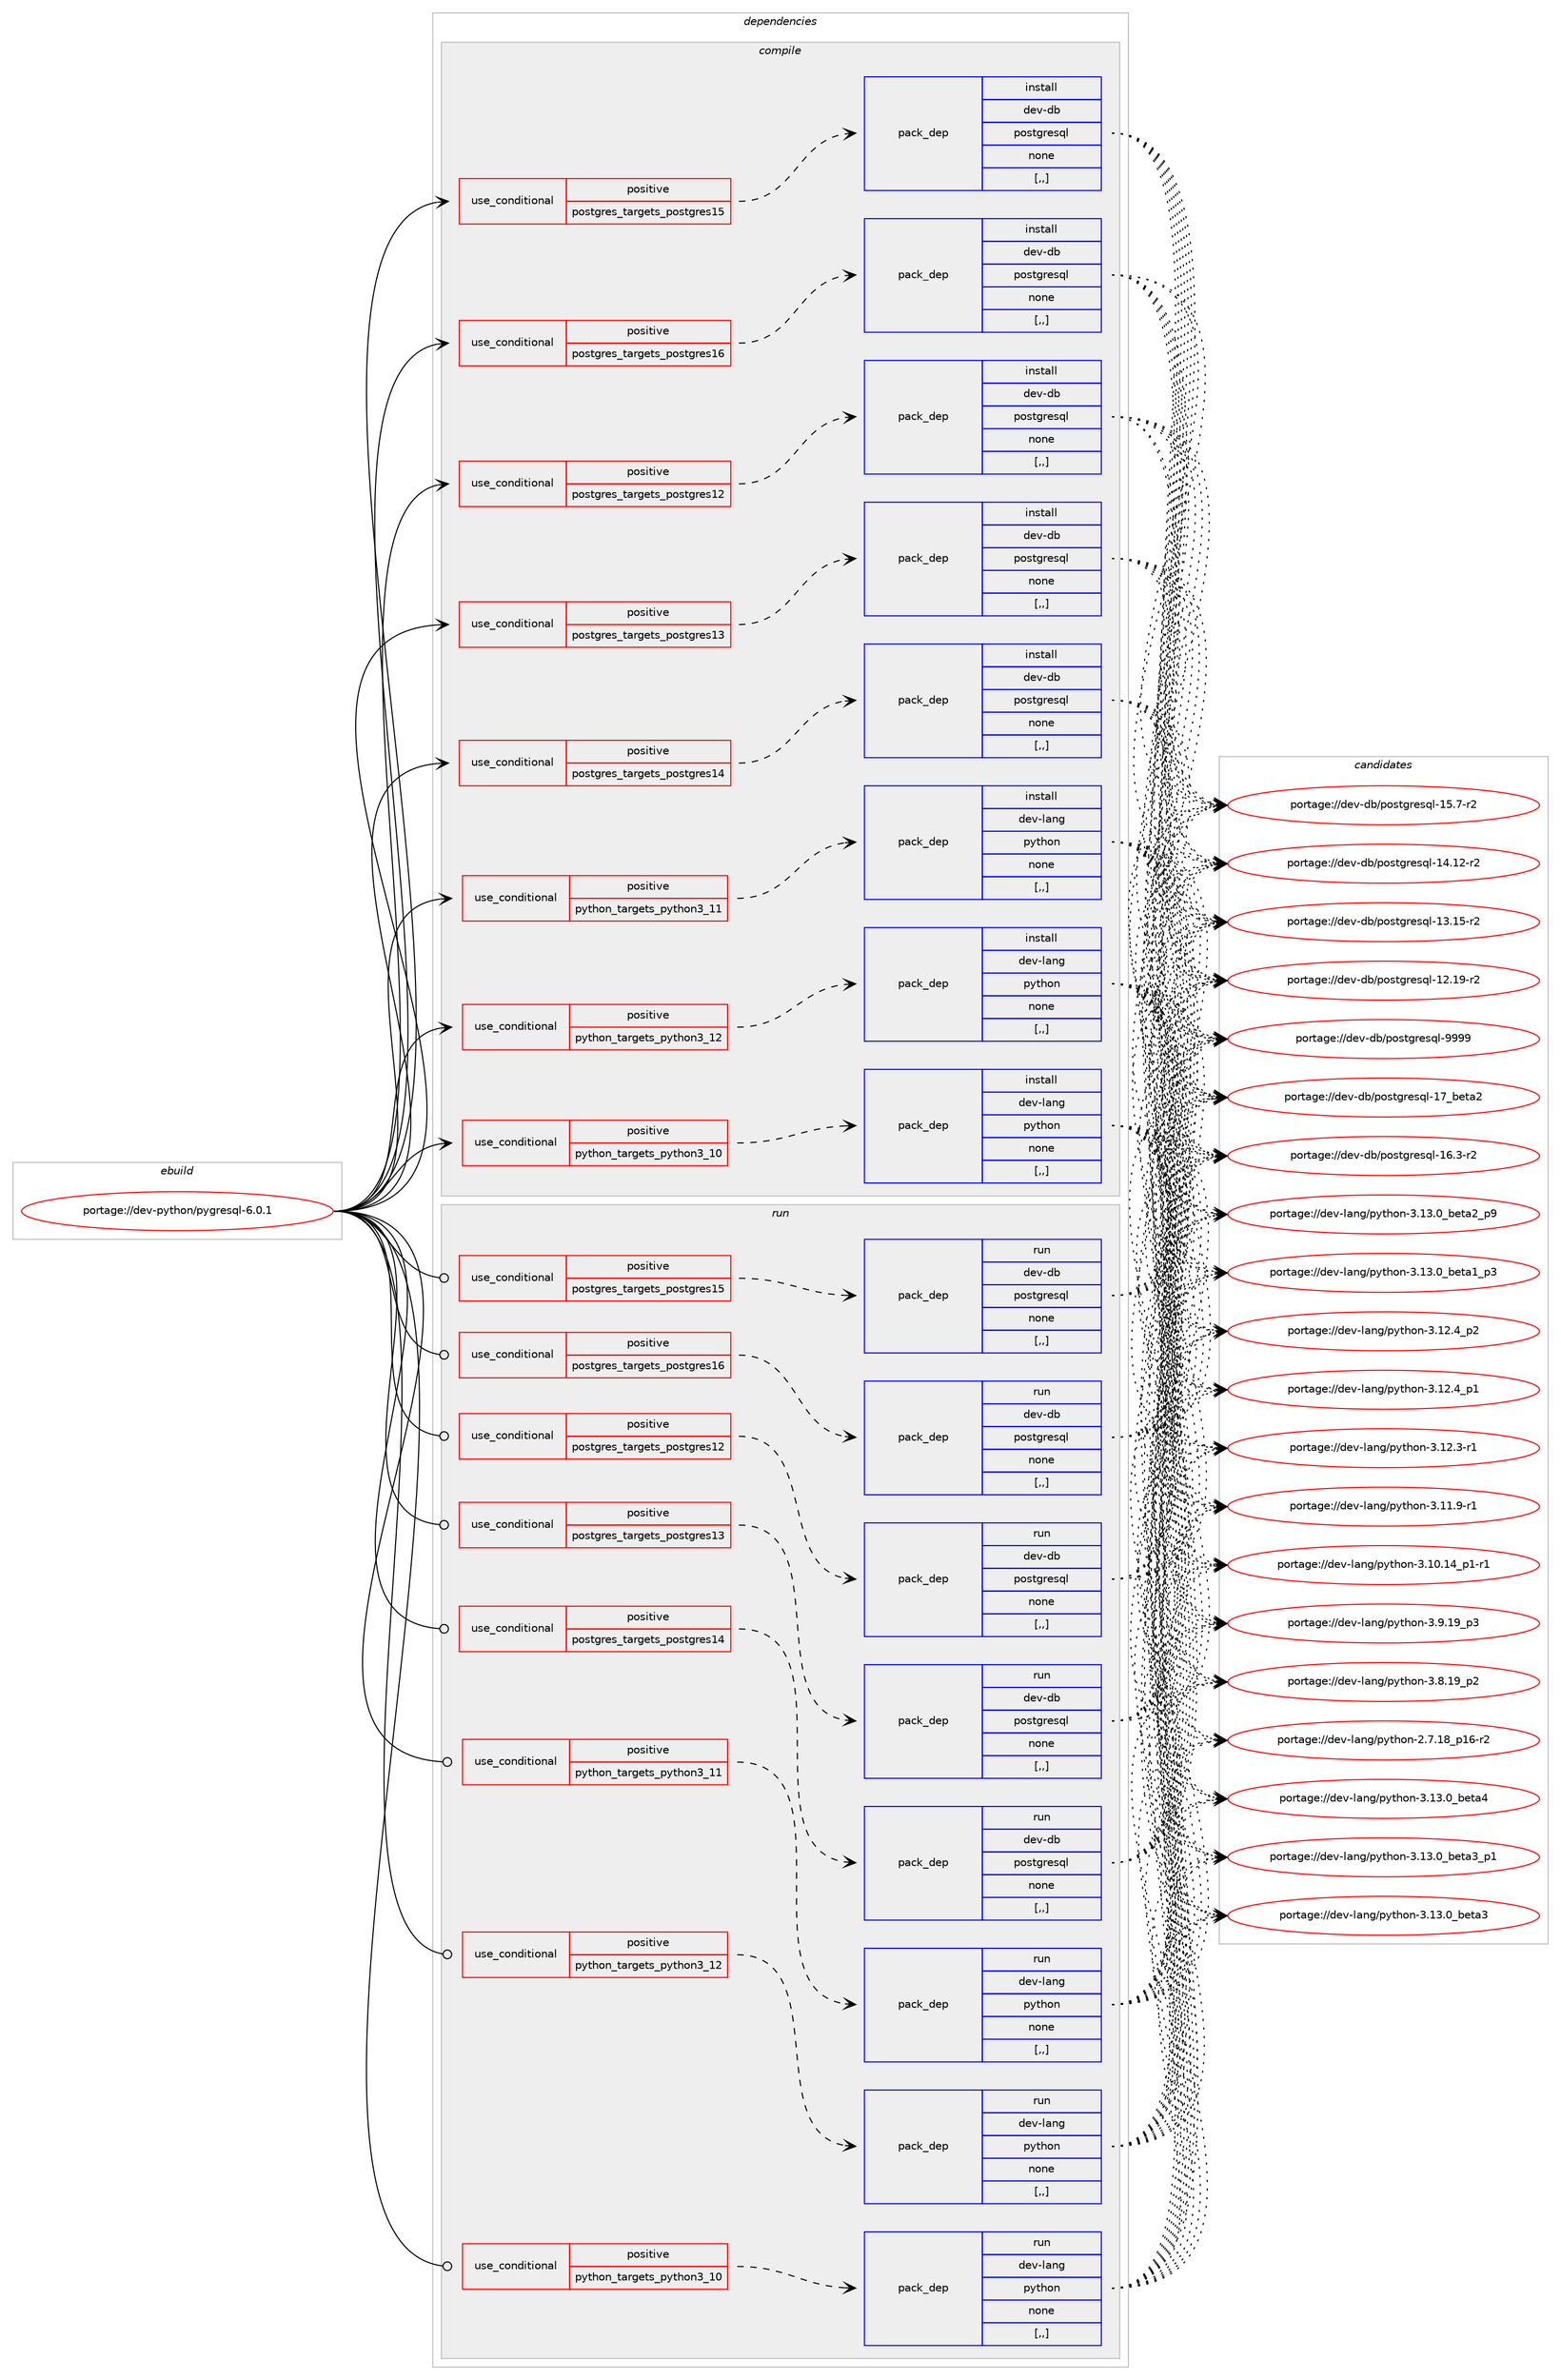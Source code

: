 digraph prolog {

# *************
# Graph options
# *************

newrank=true;
concentrate=true;
compound=true;
graph [rankdir=LR,fontname=Helvetica,fontsize=10,ranksep=1.5];#, ranksep=2.5, nodesep=0.2];
edge  [arrowhead=vee];
node  [fontname=Helvetica,fontsize=10];

# **********
# The ebuild
# **********

subgraph cluster_leftcol {
color=gray;
label=<<i>ebuild</i>>;
id [label="portage://dev-python/pygresql-6.0.1", color=red, width=4, href="../dev-python/pygresql-6.0.1.svg"];
}

# ****************
# The dependencies
# ****************

subgraph cluster_midcol {
color=gray;
label=<<i>dependencies</i>>;
subgraph cluster_compile {
fillcolor="#eeeeee";
style=filled;
label=<<i>compile</i>>;
subgraph cond37089 {
dependency157158 [label=<<TABLE BORDER="0" CELLBORDER="1" CELLSPACING="0" CELLPADDING="4"><TR><TD ROWSPAN="3" CELLPADDING="10">use_conditional</TD></TR><TR><TD>positive</TD></TR><TR><TD>postgres_targets_postgres12</TD></TR></TABLE>>, shape=none, color=red];
subgraph pack118812 {
dependency157159 [label=<<TABLE BORDER="0" CELLBORDER="1" CELLSPACING="0" CELLPADDING="4" WIDTH="220"><TR><TD ROWSPAN="6" CELLPADDING="30">pack_dep</TD></TR><TR><TD WIDTH="110">install</TD></TR><TR><TD>dev-db</TD></TR><TR><TD>postgresql</TD></TR><TR><TD>none</TD></TR><TR><TD>[,,]</TD></TR></TABLE>>, shape=none, color=blue];
}
dependency157158:e -> dependency157159:w [weight=20,style="dashed",arrowhead="vee"];
}
id:e -> dependency157158:w [weight=20,style="solid",arrowhead="vee"];
subgraph cond37090 {
dependency157160 [label=<<TABLE BORDER="0" CELLBORDER="1" CELLSPACING="0" CELLPADDING="4"><TR><TD ROWSPAN="3" CELLPADDING="10">use_conditional</TD></TR><TR><TD>positive</TD></TR><TR><TD>postgres_targets_postgres13</TD></TR></TABLE>>, shape=none, color=red];
subgraph pack118813 {
dependency157161 [label=<<TABLE BORDER="0" CELLBORDER="1" CELLSPACING="0" CELLPADDING="4" WIDTH="220"><TR><TD ROWSPAN="6" CELLPADDING="30">pack_dep</TD></TR><TR><TD WIDTH="110">install</TD></TR><TR><TD>dev-db</TD></TR><TR><TD>postgresql</TD></TR><TR><TD>none</TD></TR><TR><TD>[,,]</TD></TR></TABLE>>, shape=none, color=blue];
}
dependency157160:e -> dependency157161:w [weight=20,style="dashed",arrowhead="vee"];
}
id:e -> dependency157160:w [weight=20,style="solid",arrowhead="vee"];
subgraph cond37091 {
dependency157162 [label=<<TABLE BORDER="0" CELLBORDER="1" CELLSPACING="0" CELLPADDING="4"><TR><TD ROWSPAN="3" CELLPADDING="10">use_conditional</TD></TR><TR><TD>positive</TD></TR><TR><TD>postgres_targets_postgres14</TD></TR></TABLE>>, shape=none, color=red];
subgraph pack118814 {
dependency157163 [label=<<TABLE BORDER="0" CELLBORDER="1" CELLSPACING="0" CELLPADDING="4" WIDTH="220"><TR><TD ROWSPAN="6" CELLPADDING="30">pack_dep</TD></TR><TR><TD WIDTH="110">install</TD></TR><TR><TD>dev-db</TD></TR><TR><TD>postgresql</TD></TR><TR><TD>none</TD></TR><TR><TD>[,,]</TD></TR></TABLE>>, shape=none, color=blue];
}
dependency157162:e -> dependency157163:w [weight=20,style="dashed",arrowhead="vee"];
}
id:e -> dependency157162:w [weight=20,style="solid",arrowhead="vee"];
subgraph cond37092 {
dependency157164 [label=<<TABLE BORDER="0" CELLBORDER="1" CELLSPACING="0" CELLPADDING="4"><TR><TD ROWSPAN="3" CELLPADDING="10">use_conditional</TD></TR><TR><TD>positive</TD></TR><TR><TD>postgres_targets_postgres15</TD></TR></TABLE>>, shape=none, color=red];
subgraph pack118815 {
dependency157165 [label=<<TABLE BORDER="0" CELLBORDER="1" CELLSPACING="0" CELLPADDING="4" WIDTH="220"><TR><TD ROWSPAN="6" CELLPADDING="30">pack_dep</TD></TR><TR><TD WIDTH="110">install</TD></TR><TR><TD>dev-db</TD></TR><TR><TD>postgresql</TD></TR><TR><TD>none</TD></TR><TR><TD>[,,]</TD></TR></TABLE>>, shape=none, color=blue];
}
dependency157164:e -> dependency157165:w [weight=20,style="dashed",arrowhead="vee"];
}
id:e -> dependency157164:w [weight=20,style="solid",arrowhead="vee"];
subgraph cond37093 {
dependency157166 [label=<<TABLE BORDER="0" CELLBORDER="1" CELLSPACING="0" CELLPADDING="4"><TR><TD ROWSPAN="3" CELLPADDING="10">use_conditional</TD></TR><TR><TD>positive</TD></TR><TR><TD>postgres_targets_postgres16</TD></TR></TABLE>>, shape=none, color=red];
subgraph pack118816 {
dependency157167 [label=<<TABLE BORDER="0" CELLBORDER="1" CELLSPACING="0" CELLPADDING="4" WIDTH="220"><TR><TD ROWSPAN="6" CELLPADDING="30">pack_dep</TD></TR><TR><TD WIDTH="110">install</TD></TR><TR><TD>dev-db</TD></TR><TR><TD>postgresql</TD></TR><TR><TD>none</TD></TR><TR><TD>[,,]</TD></TR></TABLE>>, shape=none, color=blue];
}
dependency157166:e -> dependency157167:w [weight=20,style="dashed",arrowhead="vee"];
}
id:e -> dependency157166:w [weight=20,style="solid",arrowhead="vee"];
subgraph cond37094 {
dependency157168 [label=<<TABLE BORDER="0" CELLBORDER="1" CELLSPACING="0" CELLPADDING="4"><TR><TD ROWSPAN="3" CELLPADDING="10">use_conditional</TD></TR><TR><TD>positive</TD></TR><TR><TD>python_targets_python3_10</TD></TR></TABLE>>, shape=none, color=red];
subgraph pack118817 {
dependency157169 [label=<<TABLE BORDER="0" CELLBORDER="1" CELLSPACING="0" CELLPADDING="4" WIDTH="220"><TR><TD ROWSPAN="6" CELLPADDING="30">pack_dep</TD></TR><TR><TD WIDTH="110">install</TD></TR><TR><TD>dev-lang</TD></TR><TR><TD>python</TD></TR><TR><TD>none</TD></TR><TR><TD>[,,]</TD></TR></TABLE>>, shape=none, color=blue];
}
dependency157168:e -> dependency157169:w [weight=20,style="dashed",arrowhead="vee"];
}
id:e -> dependency157168:w [weight=20,style="solid",arrowhead="vee"];
subgraph cond37095 {
dependency157170 [label=<<TABLE BORDER="0" CELLBORDER="1" CELLSPACING="0" CELLPADDING="4"><TR><TD ROWSPAN="3" CELLPADDING="10">use_conditional</TD></TR><TR><TD>positive</TD></TR><TR><TD>python_targets_python3_11</TD></TR></TABLE>>, shape=none, color=red];
subgraph pack118818 {
dependency157171 [label=<<TABLE BORDER="0" CELLBORDER="1" CELLSPACING="0" CELLPADDING="4" WIDTH="220"><TR><TD ROWSPAN="6" CELLPADDING="30">pack_dep</TD></TR><TR><TD WIDTH="110">install</TD></TR><TR><TD>dev-lang</TD></TR><TR><TD>python</TD></TR><TR><TD>none</TD></TR><TR><TD>[,,]</TD></TR></TABLE>>, shape=none, color=blue];
}
dependency157170:e -> dependency157171:w [weight=20,style="dashed",arrowhead="vee"];
}
id:e -> dependency157170:w [weight=20,style="solid",arrowhead="vee"];
subgraph cond37096 {
dependency157172 [label=<<TABLE BORDER="0" CELLBORDER="1" CELLSPACING="0" CELLPADDING="4"><TR><TD ROWSPAN="3" CELLPADDING="10">use_conditional</TD></TR><TR><TD>positive</TD></TR><TR><TD>python_targets_python3_12</TD></TR></TABLE>>, shape=none, color=red];
subgraph pack118819 {
dependency157173 [label=<<TABLE BORDER="0" CELLBORDER="1" CELLSPACING="0" CELLPADDING="4" WIDTH="220"><TR><TD ROWSPAN="6" CELLPADDING="30">pack_dep</TD></TR><TR><TD WIDTH="110">install</TD></TR><TR><TD>dev-lang</TD></TR><TR><TD>python</TD></TR><TR><TD>none</TD></TR><TR><TD>[,,]</TD></TR></TABLE>>, shape=none, color=blue];
}
dependency157172:e -> dependency157173:w [weight=20,style="dashed",arrowhead="vee"];
}
id:e -> dependency157172:w [weight=20,style="solid",arrowhead="vee"];
}
subgraph cluster_compileandrun {
fillcolor="#eeeeee";
style=filled;
label=<<i>compile and run</i>>;
}
subgraph cluster_run {
fillcolor="#eeeeee";
style=filled;
label=<<i>run</i>>;
subgraph cond37097 {
dependency157174 [label=<<TABLE BORDER="0" CELLBORDER="1" CELLSPACING="0" CELLPADDING="4"><TR><TD ROWSPAN="3" CELLPADDING="10">use_conditional</TD></TR><TR><TD>positive</TD></TR><TR><TD>postgres_targets_postgres12</TD></TR></TABLE>>, shape=none, color=red];
subgraph pack118820 {
dependency157175 [label=<<TABLE BORDER="0" CELLBORDER="1" CELLSPACING="0" CELLPADDING="4" WIDTH="220"><TR><TD ROWSPAN="6" CELLPADDING="30">pack_dep</TD></TR><TR><TD WIDTH="110">run</TD></TR><TR><TD>dev-db</TD></TR><TR><TD>postgresql</TD></TR><TR><TD>none</TD></TR><TR><TD>[,,]</TD></TR></TABLE>>, shape=none, color=blue];
}
dependency157174:e -> dependency157175:w [weight=20,style="dashed",arrowhead="vee"];
}
id:e -> dependency157174:w [weight=20,style="solid",arrowhead="odot"];
subgraph cond37098 {
dependency157176 [label=<<TABLE BORDER="0" CELLBORDER="1" CELLSPACING="0" CELLPADDING="4"><TR><TD ROWSPAN="3" CELLPADDING="10">use_conditional</TD></TR><TR><TD>positive</TD></TR><TR><TD>postgres_targets_postgres13</TD></TR></TABLE>>, shape=none, color=red];
subgraph pack118821 {
dependency157177 [label=<<TABLE BORDER="0" CELLBORDER="1" CELLSPACING="0" CELLPADDING="4" WIDTH="220"><TR><TD ROWSPAN="6" CELLPADDING="30">pack_dep</TD></TR><TR><TD WIDTH="110">run</TD></TR><TR><TD>dev-db</TD></TR><TR><TD>postgresql</TD></TR><TR><TD>none</TD></TR><TR><TD>[,,]</TD></TR></TABLE>>, shape=none, color=blue];
}
dependency157176:e -> dependency157177:w [weight=20,style="dashed",arrowhead="vee"];
}
id:e -> dependency157176:w [weight=20,style="solid",arrowhead="odot"];
subgraph cond37099 {
dependency157178 [label=<<TABLE BORDER="0" CELLBORDER="1" CELLSPACING="0" CELLPADDING="4"><TR><TD ROWSPAN="3" CELLPADDING="10">use_conditional</TD></TR><TR><TD>positive</TD></TR><TR><TD>postgres_targets_postgres14</TD></TR></TABLE>>, shape=none, color=red];
subgraph pack118822 {
dependency157179 [label=<<TABLE BORDER="0" CELLBORDER="1" CELLSPACING="0" CELLPADDING="4" WIDTH="220"><TR><TD ROWSPAN="6" CELLPADDING="30">pack_dep</TD></TR><TR><TD WIDTH="110">run</TD></TR><TR><TD>dev-db</TD></TR><TR><TD>postgresql</TD></TR><TR><TD>none</TD></TR><TR><TD>[,,]</TD></TR></TABLE>>, shape=none, color=blue];
}
dependency157178:e -> dependency157179:w [weight=20,style="dashed",arrowhead="vee"];
}
id:e -> dependency157178:w [weight=20,style="solid",arrowhead="odot"];
subgraph cond37100 {
dependency157180 [label=<<TABLE BORDER="0" CELLBORDER="1" CELLSPACING="0" CELLPADDING="4"><TR><TD ROWSPAN="3" CELLPADDING="10">use_conditional</TD></TR><TR><TD>positive</TD></TR><TR><TD>postgres_targets_postgres15</TD></TR></TABLE>>, shape=none, color=red];
subgraph pack118823 {
dependency157181 [label=<<TABLE BORDER="0" CELLBORDER="1" CELLSPACING="0" CELLPADDING="4" WIDTH="220"><TR><TD ROWSPAN="6" CELLPADDING="30">pack_dep</TD></TR><TR><TD WIDTH="110">run</TD></TR><TR><TD>dev-db</TD></TR><TR><TD>postgresql</TD></TR><TR><TD>none</TD></TR><TR><TD>[,,]</TD></TR></TABLE>>, shape=none, color=blue];
}
dependency157180:e -> dependency157181:w [weight=20,style="dashed",arrowhead="vee"];
}
id:e -> dependency157180:w [weight=20,style="solid",arrowhead="odot"];
subgraph cond37101 {
dependency157182 [label=<<TABLE BORDER="0" CELLBORDER="1" CELLSPACING="0" CELLPADDING="4"><TR><TD ROWSPAN="3" CELLPADDING="10">use_conditional</TD></TR><TR><TD>positive</TD></TR><TR><TD>postgres_targets_postgres16</TD></TR></TABLE>>, shape=none, color=red];
subgraph pack118824 {
dependency157183 [label=<<TABLE BORDER="0" CELLBORDER="1" CELLSPACING="0" CELLPADDING="4" WIDTH="220"><TR><TD ROWSPAN="6" CELLPADDING="30">pack_dep</TD></TR><TR><TD WIDTH="110">run</TD></TR><TR><TD>dev-db</TD></TR><TR><TD>postgresql</TD></TR><TR><TD>none</TD></TR><TR><TD>[,,]</TD></TR></TABLE>>, shape=none, color=blue];
}
dependency157182:e -> dependency157183:w [weight=20,style="dashed",arrowhead="vee"];
}
id:e -> dependency157182:w [weight=20,style="solid",arrowhead="odot"];
subgraph cond37102 {
dependency157184 [label=<<TABLE BORDER="0" CELLBORDER="1" CELLSPACING="0" CELLPADDING="4"><TR><TD ROWSPAN="3" CELLPADDING="10">use_conditional</TD></TR><TR><TD>positive</TD></TR><TR><TD>python_targets_python3_10</TD></TR></TABLE>>, shape=none, color=red];
subgraph pack118825 {
dependency157185 [label=<<TABLE BORDER="0" CELLBORDER="1" CELLSPACING="0" CELLPADDING="4" WIDTH="220"><TR><TD ROWSPAN="6" CELLPADDING="30">pack_dep</TD></TR><TR><TD WIDTH="110">run</TD></TR><TR><TD>dev-lang</TD></TR><TR><TD>python</TD></TR><TR><TD>none</TD></TR><TR><TD>[,,]</TD></TR></TABLE>>, shape=none, color=blue];
}
dependency157184:e -> dependency157185:w [weight=20,style="dashed",arrowhead="vee"];
}
id:e -> dependency157184:w [weight=20,style="solid",arrowhead="odot"];
subgraph cond37103 {
dependency157186 [label=<<TABLE BORDER="0" CELLBORDER="1" CELLSPACING="0" CELLPADDING="4"><TR><TD ROWSPAN="3" CELLPADDING="10">use_conditional</TD></TR><TR><TD>positive</TD></TR><TR><TD>python_targets_python3_11</TD></TR></TABLE>>, shape=none, color=red];
subgraph pack118826 {
dependency157187 [label=<<TABLE BORDER="0" CELLBORDER="1" CELLSPACING="0" CELLPADDING="4" WIDTH="220"><TR><TD ROWSPAN="6" CELLPADDING="30">pack_dep</TD></TR><TR><TD WIDTH="110">run</TD></TR><TR><TD>dev-lang</TD></TR><TR><TD>python</TD></TR><TR><TD>none</TD></TR><TR><TD>[,,]</TD></TR></TABLE>>, shape=none, color=blue];
}
dependency157186:e -> dependency157187:w [weight=20,style="dashed",arrowhead="vee"];
}
id:e -> dependency157186:w [weight=20,style="solid",arrowhead="odot"];
subgraph cond37104 {
dependency157188 [label=<<TABLE BORDER="0" CELLBORDER="1" CELLSPACING="0" CELLPADDING="4"><TR><TD ROWSPAN="3" CELLPADDING="10">use_conditional</TD></TR><TR><TD>positive</TD></TR><TR><TD>python_targets_python3_12</TD></TR></TABLE>>, shape=none, color=red];
subgraph pack118827 {
dependency157189 [label=<<TABLE BORDER="0" CELLBORDER="1" CELLSPACING="0" CELLPADDING="4" WIDTH="220"><TR><TD ROWSPAN="6" CELLPADDING="30">pack_dep</TD></TR><TR><TD WIDTH="110">run</TD></TR><TR><TD>dev-lang</TD></TR><TR><TD>python</TD></TR><TR><TD>none</TD></TR><TR><TD>[,,]</TD></TR></TABLE>>, shape=none, color=blue];
}
dependency157188:e -> dependency157189:w [weight=20,style="dashed",arrowhead="vee"];
}
id:e -> dependency157188:w [weight=20,style="solid",arrowhead="odot"];
}
}

# **************
# The candidates
# **************

subgraph cluster_choices {
rank=same;
color=gray;
label=<<i>candidates</i>>;

subgraph choice118812 {
color=black;
nodesep=1;
choice1001011184510098471121111151161031141011151131084557575757 [label="portage://dev-db/postgresql-9999", color=red, width=4,href="../dev-db/postgresql-9999.svg"];
choice10010111845100984711211111511610311410111511310845495595981011169750 [label="portage://dev-db/postgresql-17_beta2", color=red, width=4,href="../dev-db/postgresql-17_beta2.svg"];
choice10010111845100984711211111511610311410111511310845495446514511450 [label="portage://dev-db/postgresql-16.3-r2", color=red, width=4,href="../dev-db/postgresql-16.3-r2.svg"];
choice10010111845100984711211111511610311410111511310845495346554511450 [label="portage://dev-db/postgresql-15.7-r2", color=red, width=4,href="../dev-db/postgresql-15.7-r2.svg"];
choice1001011184510098471121111151161031141011151131084549524649504511450 [label="portage://dev-db/postgresql-14.12-r2", color=red, width=4,href="../dev-db/postgresql-14.12-r2.svg"];
choice1001011184510098471121111151161031141011151131084549514649534511450 [label="portage://dev-db/postgresql-13.15-r2", color=red, width=4,href="../dev-db/postgresql-13.15-r2.svg"];
choice1001011184510098471121111151161031141011151131084549504649574511450 [label="portage://dev-db/postgresql-12.19-r2", color=red, width=4,href="../dev-db/postgresql-12.19-r2.svg"];
dependency157159:e -> choice1001011184510098471121111151161031141011151131084557575757:w [style=dotted,weight="100"];
dependency157159:e -> choice10010111845100984711211111511610311410111511310845495595981011169750:w [style=dotted,weight="100"];
dependency157159:e -> choice10010111845100984711211111511610311410111511310845495446514511450:w [style=dotted,weight="100"];
dependency157159:e -> choice10010111845100984711211111511610311410111511310845495346554511450:w [style=dotted,weight="100"];
dependency157159:e -> choice1001011184510098471121111151161031141011151131084549524649504511450:w [style=dotted,weight="100"];
dependency157159:e -> choice1001011184510098471121111151161031141011151131084549514649534511450:w [style=dotted,weight="100"];
dependency157159:e -> choice1001011184510098471121111151161031141011151131084549504649574511450:w [style=dotted,weight="100"];
}
subgraph choice118813 {
color=black;
nodesep=1;
choice1001011184510098471121111151161031141011151131084557575757 [label="portage://dev-db/postgresql-9999", color=red, width=4,href="../dev-db/postgresql-9999.svg"];
choice10010111845100984711211111511610311410111511310845495595981011169750 [label="portage://dev-db/postgresql-17_beta2", color=red, width=4,href="../dev-db/postgresql-17_beta2.svg"];
choice10010111845100984711211111511610311410111511310845495446514511450 [label="portage://dev-db/postgresql-16.3-r2", color=red, width=4,href="../dev-db/postgresql-16.3-r2.svg"];
choice10010111845100984711211111511610311410111511310845495346554511450 [label="portage://dev-db/postgresql-15.7-r2", color=red, width=4,href="../dev-db/postgresql-15.7-r2.svg"];
choice1001011184510098471121111151161031141011151131084549524649504511450 [label="portage://dev-db/postgresql-14.12-r2", color=red, width=4,href="../dev-db/postgresql-14.12-r2.svg"];
choice1001011184510098471121111151161031141011151131084549514649534511450 [label="portage://dev-db/postgresql-13.15-r2", color=red, width=4,href="../dev-db/postgresql-13.15-r2.svg"];
choice1001011184510098471121111151161031141011151131084549504649574511450 [label="portage://dev-db/postgresql-12.19-r2", color=red, width=4,href="../dev-db/postgresql-12.19-r2.svg"];
dependency157161:e -> choice1001011184510098471121111151161031141011151131084557575757:w [style=dotted,weight="100"];
dependency157161:e -> choice10010111845100984711211111511610311410111511310845495595981011169750:w [style=dotted,weight="100"];
dependency157161:e -> choice10010111845100984711211111511610311410111511310845495446514511450:w [style=dotted,weight="100"];
dependency157161:e -> choice10010111845100984711211111511610311410111511310845495346554511450:w [style=dotted,weight="100"];
dependency157161:e -> choice1001011184510098471121111151161031141011151131084549524649504511450:w [style=dotted,weight="100"];
dependency157161:e -> choice1001011184510098471121111151161031141011151131084549514649534511450:w [style=dotted,weight="100"];
dependency157161:e -> choice1001011184510098471121111151161031141011151131084549504649574511450:w [style=dotted,weight="100"];
}
subgraph choice118814 {
color=black;
nodesep=1;
choice1001011184510098471121111151161031141011151131084557575757 [label="portage://dev-db/postgresql-9999", color=red, width=4,href="../dev-db/postgresql-9999.svg"];
choice10010111845100984711211111511610311410111511310845495595981011169750 [label="portage://dev-db/postgresql-17_beta2", color=red, width=4,href="../dev-db/postgresql-17_beta2.svg"];
choice10010111845100984711211111511610311410111511310845495446514511450 [label="portage://dev-db/postgresql-16.3-r2", color=red, width=4,href="../dev-db/postgresql-16.3-r2.svg"];
choice10010111845100984711211111511610311410111511310845495346554511450 [label="portage://dev-db/postgresql-15.7-r2", color=red, width=4,href="../dev-db/postgresql-15.7-r2.svg"];
choice1001011184510098471121111151161031141011151131084549524649504511450 [label="portage://dev-db/postgresql-14.12-r2", color=red, width=4,href="../dev-db/postgresql-14.12-r2.svg"];
choice1001011184510098471121111151161031141011151131084549514649534511450 [label="portage://dev-db/postgresql-13.15-r2", color=red, width=4,href="../dev-db/postgresql-13.15-r2.svg"];
choice1001011184510098471121111151161031141011151131084549504649574511450 [label="portage://dev-db/postgresql-12.19-r2", color=red, width=4,href="../dev-db/postgresql-12.19-r2.svg"];
dependency157163:e -> choice1001011184510098471121111151161031141011151131084557575757:w [style=dotted,weight="100"];
dependency157163:e -> choice10010111845100984711211111511610311410111511310845495595981011169750:w [style=dotted,weight="100"];
dependency157163:e -> choice10010111845100984711211111511610311410111511310845495446514511450:w [style=dotted,weight="100"];
dependency157163:e -> choice10010111845100984711211111511610311410111511310845495346554511450:w [style=dotted,weight="100"];
dependency157163:e -> choice1001011184510098471121111151161031141011151131084549524649504511450:w [style=dotted,weight="100"];
dependency157163:e -> choice1001011184510098471121111151161031141011151131084549514649534511450:w [style=dotted,weight="100"];
dependency157163:e -> choice1001011184510098471121111151161031141011151131084549504649574511450:w [style=dotted,weight="100"];
}
subgraph choice118815 {
color=black;
nodesep=1;
choice1001011184510098471121111151161031141011151131084557575757 [label="portage://dev-db/postgresql-9999", color=red, width=4,href="../dev-db/postgresql-9999.svg"];
choice10010111845100984711211111511610311410111511310845495595981011169750 [label="portage://dev-db/postgresql-17_beta2", color=red, width=4,href="../dev-db/postgresql-17_beta2.svg"];
choice10010111845100984711211111511610311410111511310845495446514511450 [label="portage://dev-db/postgresql-16.3-r2", color=red, width=4,href="../dev-db/postgresql-16.3-r2.svg"];
choice10010111845100984711211111511610311410111511310845495346554511450 [label="portage://dev-db/postgresql-15.7-r2", color=red, width=4,href="../dev-db/postgresql-15.7-r2.svg"];
choice1001011184510098471121111151161031141011151131084549524649504511450 [label="portage://dev-db/postgresql-14.12-r2", color=red, width=4,href="../dev-db/postgresql-14.12-r2.svg"];
choice1001011184510098471121111151161031141011151131084549514649534511450 [label="portage://dev-db/postgresql-13.15-r2", color=red, width=4,href="../dev-db/postgresql-13.15-r2.svg"];
choice1001011184510098471121111151161031141011151131084549504649574511450 [label="portage://dev-db/postgresql-12.19-r2", color=red, width=4,href="../dev-db/postgresql-12.19-r2.svg"];
dependency157165:e -> choice1001011184510098471121111151161031141011151131084557575757:w [style=dotted,weight="100"];
dependency157165:e -> choice10010111845100984711211111511610311410111511310845495595981011169750:w [style=dotted,weight="100"];
dependency157165:e -> choice10010111845100984711211111511610311410111511310845495446514511450:w [style=dotted,weight="100"];
dependency157165:e -> choice10010111845100984711211111511610311410111511310845495346554511450:w [style=dotted,weight="100"];
dependency157165:e -> choice1001011184510098471121111151161031141011151131084549524649504511450:w [style=dotted,weight="100"];
dependency157165:e -> choice1001011184510098471121111151161031141011151131084549514649534511450:w [style=dotted,weight="100"];
dependency157165:e -> choice1001011184510098471121111151161031141011151131084549504649574511450:w [style=dotted,weight="100"];
}
subgraph choice118816 {
color=black;
nodesep=1;
choice1001011184510098471121111151161031141011151131084557575757 [label="portage://dev-db/postgresql-9999", color=red, width=4,href="../dev-db/postgresql-9999.svg"];
choice10010111845100984711211111511610311410111511310845495595981011169750 [label="portage://dev-db/postgresql-17_beta2", color=red, width=4,href="../dev-db/postgresql-17_beta2.svg"];
choice10010111845100984711211111511610311410111511310845495446514511450 [label="portage://dev-db/postgresql-16.3-r2", color=red, width=4,href="../dev-db/postgresql-16.3-r2.svg"];
choice10010111845100984711211111511610311410111511310845495346554511450 [label="portage://dev-db/postgresql-15.7-r2", color=red, width=4,href="../dev-db/postgresql-15.7-r2.svg"];
choice1001011184510098471121111151161031141011151131084549524649504511450 [label="portage://dev-db/postgresql-14.12-r2", color=red, width=4,href="../dev-db/postgresql-14.12-r2.svg"];
choice1001011184510098471121111151161031141011151131084549514649534511450 [label="portage://dev-db/postgresql-13.15-r2", color=red, width=4,href="../dev-db/postgresql-13.15-r2.svg"];
choice1001011184510098471121111151161031141011151131084549504649574511450 [label="portage://dev-db/postgresql-12.19-r2", color=red, width=4,href="../dev-db/postgresql-12.19-r2.svg"];
dependency157167:e -> choice1001011184510098471121111151161031141011151131084557575757:w [style=dotted,weight="100"];
dependency157167:e -> choice10010111845100984711211111511610311410111511310845495595981011169750:w [style=dotted,weight="100"];
dependency157167:e -> choice10010111845100984711211111511610311410111511310845495446514511450:w [style=dotted,weight="100"];
dependency157167:e -> choice10010111845100984711211111511610311410111511310845495346554511450:w [style=dotted,weight="100"];
dependency157167:e -> choice1001011184510098471121111151161031141011151131084549524649504511450:w [style=dotted,weight="100"];
dependency157167:e -> choice1001011184510098471121111151161031141011151131084549514649534511450:w [style=dotted,weight="100"];
dependency157167:e -> choice1001011184510098471121111151161031141011151131084549504649574511450:w [style=dotted,weight="100"];
}
subgraph choice118817 {
color=black;
nodesep=1;
choice1001011184510897110103471121211161041111104551464951464895981011169752 [label="portage://dev-lang/python-3.13.0_beta4", color=red, width=4,href="../dev-lang/python-3.13.0_beta4.svg"];
choice10010111845108971101034711212111610411111045514649514648959810111697519511249 [label="portage://dev-lang/python-3.13.0_beta3_p1", color=red, width=4,href="../dev-lang/python-3.13.0_beta3_p1.svg"];
choice1001011184510897110103471121211161041111104551464951464895981011169751 [label="portage://dev-lang/python-3.13.0_beta3", color=red, width=4,href="../dev-lang/python-3.13.0_beta3.svg"];
choice10010111845108971101034711212111610411111045514649514648959810111697509511257 [label="portage://dev-lang/python-3.13.0_beta2_p9", color=red, width=4,href="../dev-lang/python-3.13.0_beta2_p9.svg"];
choice10010111845108971101034711212111610411111045514649514648959810111697499511251 [label="portage://dev-lang/python-3.13.0_beta1_p3", color=red, width=4,href="../dev-lang/python-3.13.0_beta1_p3.svg"];
choice100101118451089711010347112121116104111110455146495046529511250 [label="portage://dev-lang/python-3.12.4_p2", color=red, width=4,href="../dev-lang/python-3.12.4_p2.svg"];
choice100101118451089711010347112121116104111110455146495046529511249 [label="portage://dev-lang/python-3.12.4_p1", color=red, width=4,href="../dev-lang/python-3.12.4_p1.svg"];
choice100101118451089711010347112121116104111110455146495046514511449 [label="portage://dev-lang/python-3.12.3-r1", color=red, width=4,href="../dev-lang/python-3.12.3-r1.svg"];
choice100101118451089711010347112121116104111110455146494946574511449 [label="portage://dev-lang/python-3.11.9-r1", color=red, width=4,href="../dev-lang/python-3.11.9-r1.svg"];
choice100101118451089711010347112121116104111110455146494846495295112494511449 [label="portage://dev-lang/python-3.10.14_p1-r1", color=red, width=4,href="../dev-lang/python-3.10.14_p1-r1.svg"];
choice100101118451089711010347112121116104111110455146574649579511251 [label="portage://dev-lang/python-3.9.19_p3", color=red, width=4,href="../dev-lang/python-3.9.19_p3.svg"];
choice100101118451089711010347112121116104111110455146564649579511250 [label="portage://dev-lang/python-3.8.19_p2", color=red, width=4,href="../dev-lang/python-3.8.19_p2.svg"];
choice100101118451089711010347112121116104111110455046554649569511249544511450 [label="portage://dev-lang/python-2.7.18_p16-r2", color=red, width=4,href="../dev-lang/python-2.7.18_p16-r2.svg"];
dependency157169:e -> choice1001011184510897110103471121211161041111104551464951464895981011169752:w [style=dotted,weight="100"];
dependency157169:e -> choice10010111845108971101034711212111610411111045514649514648959810111697519511249:w [style=dotted,weight="100"];
dependency157169:e -> choice1001011184510897110103471121211161041111104551464951464895981011169751:w [style=dotted,weight="100"];
dependency157169:e -> choice10010111845108971101034711212111610411111045514649514648959810111697509511257:w [style=dotted,weight="100"];
dependency157169:e -> choice10010111845108971101034711212111610411111045514649514648959810111697499511251:w [style=dotted,weight="100"];
dependency157169:e -> choice100101118451089711010347112121116104111110455146495046529511250:w [style=dotted,weight="100"];
dependency157169:e -> choice100101118451089711010347112121116104111110455146495046529511249:w [style=dotted,weight="100"];
dependency157169:e -> choice100101118451089711010347112121116104111110455146495046514511449:w [style=dotted,weight="100"];
dependency157169:e -> choice100101118451089711010347112121116104111110455146494946574511449:w [style=dotted,weight="100"];
dependency157169:e -> choice100101118451089711010347112121116104111110455146494846495295112494511449:w [style=dotted,weight="100"];
dependency157169:e -> choice100101118451089711010347112121116104111110455146574649579511251:w [style=dotted,weight="100"];
dependency157169:e -> choice100101118451089711010347112121116104111110455146564649579511250:w [style=dotted,weight="100"];
dependency157169:e -> choice100101118451089711010347112121116104111110455046554649569511249544511450:w [style=dotted,weight="100"];
}
subgraph choice118818 {
color=black;
nodesep=1;
choice1001011184510897110103471121211161041111104551464951464895981011169752 [label="portage://dev-lang/python-3.13.0_beta4", color=red, width=4,href="../dev-lang/python-3.13.0_beta4.svg"];
choice10010111845108971101034711212111610411111045514649514648959810111697519511249 [label="portage://dev-lang/python-3.13.0_beta3_p1", color=red, width=4,href="../dev-lang/python-3.13.0_beta3_p1.svg"];
choice1001011184510897110103471121211161041111104551464951464895981011169751 [label="portage://dev-lang/python-3.13.0_beta3", color=red, width=4,href="../dev-lang/python-3.13.0_beta3.svg"];
choice10010111845108971101034711212111610411111045514649514648959810111697509511257 [label="portage://dev-lang/python-3.13.0_beta2_p9", color=red, width=4,href="../dev-lang/python-3.13.0_beta2_p9.svg"];
choice10010111845108971101034711212111610411111045514649514648959810111697499511251 [label="portage://dev-lang/python-3.13.0_beta1_p3", color=red, width=4,href="../dev-lang/python-3.13.0_beta1_p3.svg"];
choice100101118451089711010347112121116104111110455146495046529511250 [label="portage://dev-lang/python-3.12.4_p2", color=red, width=4,href="../dev-lang/python-3.12.4_p2.svg"];
choice100101118451089711010347112121116104111110455146495046529511249 [label="portage://dev-lang/python-3.12.4_p1", color=red, width=4,href="../dev-lang/python-3.12.4_p1.svg"];
choice100101118451089711010347112121116104111110455146495046514511449 [label="portage://dev-lang/python-3.12.3-r1", color=red, width=4,href="../dev-lang/python-3.12.3-r1.svg"];
choice100101118451089711010347112121116104111110455146494946574511449 [label="portage://dev-lang/python-3.11.9-r1", color=red, width=4,href="../dev-lang/python-3.11.9-r1.svg"];
choice100101118451089711010347112121116104111110455146494846495295112494511449 [label="portage://dev-lang/python-3.10.14_p1-r1", color=red, width=4,href="../dev-lang/python-3.10.14_p1-r1.svg"];
choice100101118451089711010347112121116104111110455146574649579511251 [label="portage://dev-lang/python-3.9.19_p3", color=red, width=4,href="../dev-lang/python-3.9.19_p3.svg"];
choice100101118451089711010347112121116104111110455146564649579511250 [label="portage://dev-lang/python-3.8.19_p2", color=red, width=4,href="../dev-lang/python-3.8.19_p2.svg"];
choice100101118451089711010347112121116104111110455046554649569511249544511450 [label="portage://dev-lang/python-2.7.18_p16-r2", color=red, width=4,href="../dev-lang/python-2.7.18_p16-r2.svg"];
dependency157171:e -> choice1001011184510897110103471121211161041111104551464951464895981011169752:w [style=dotted,weight="100"];
dependency157171:e -> choice10010111845108971101034711212111610411111045514649514648959810111697519511249:w [style=dotted,weight="100"];
dependency157171:e -> choice1001011184510897110103471121211161041111104551464951464895981011169751:w [style=dotted,weight="100"];
dependency157171:e -> choice10010111845108971101034711212111610411111045514649514648959810111697509511257:w [style=dotted,weight="100"];
dependency157171:e -> choice10010111845108971101034711212111610411111045514649514648959810111697499511251:w [style=dotted,weight="100"];
dependency157171:e -> choice100101118451089711010347112121116104111110455146495046529511250:w [style=dotted,weight="100"];
dependency157171:e -> choice100101118451089711010347112121116104111110455146495046529511249:w [style=dotted,weight="100"];
dependency157171:e -> choice100101118451089711010347112121116104111110455146495046514511449:w [style=dotted,weight="100"];
dependency157171:e -> choice100101118451089711010347112121116104111110455146494946574511449:w [style=dotted,weight="100"];
dependency157171:e -> choice100101118451089711010347112121116104111110455146494846495295112494511449:w [style=dotted,weight="100"];
dependency157171:e -> choice100101118451089711010347112121116104111110455146574649579511251:w [style=dotted,weight="100"];
dependency157171:e -> choice100101118451089711010347112121116104111110455146564649579511250:w [style=dotted,weight="100"];
dependency157171:e -> choice100101118451089711010347112121116104111110455046554649569511249544511450:w [style=dotted,weight="100"];
}
subgraph choice118819 {
color=black;
nodesep=1;
choice1001011184510897110103471121211161041111104551464951464895981011169752 [label="portage://dev-lang/python-3.13.0_beta4", color=red, width=4,href="../dev-lang/python-3.13.0_beta4.svg"];
choice10010111845108971101034711212111610411111045514649514648959810111697519511249 [label="portage://dev-lang/python-3.13.0_beta3_p1", color=red, width=4,href="../dev-lang/python-3.13.0_beta3_p1.svg"];
choice1001011184510897110103471121211161041111104551464951464895981011169751 [label="portage://dev-lang/python-3.13.0_beta3", color=red, width=4,href="../dev-lang/python-3.13.0_beta3.svg"];
choice10010111845108971101034711212111610411111045514649514648959810111697509511257 [label="portage://dev-lang/python-3.13.0_beta2_p9", color=red, width=4,href="../dev-lang/python-3.13.0_beta2_p9.svg"];
choice10010111845108971101034711212111610411111045514649514648959810111697499511251 [label="portage://dev-lang/python-3.13.0_beta1_p3", color=red, width=4,href="../dev-lang/python-3.13.0_beta1_p3.svg"];
choice100101118451089711010347112121116104111110455146495046529511250 [label="portage://dev-lang/python-3.12.4_p2", color=red, width=4,href="../dev-lang/python-3.12.4_p2.svg"];
choice100101118451089711010347112121116104111110455146495046529511249 [label="portage://dev-lang/python-3.12.4_p1", color=red, width=4,href="../dev-lang/python-3.12.4_p1.svg"];
choice100101118451089711010347112121116104111110455146495046514511449 [label="portage://dev-lang/python-3.12.3-r1", color=red, width=4,href="../dev-lang/python-3.12.3-r1.svg"];
choice100101118451089711010347112121116104111110455146494946574511449 [label="portage://dev-lang/python-3.11.9-r1", color=red, width=4,href="../dev-lang/python-3.11.9-r1.svg"];
choice100101118451089711010347112121116104111110455146494846495295112494511449 [label="portage://dev-lang/python-3.10.14_p1-r1", color=red, width=4,href="../dev-lang/python-3.10.14_p1-r1.svg"];
choice100101118451089711010347112121116104111110455146574649579511251 [label="portage://dev-lang/python-3.9.19_p3", color=red, width=4,href="../dev-lang/python-3.9.19_p3.svg"];
choice100101118451089711010347112121116104111110455146564649579511250 [label="portage://dev-lang/python-3.8.19_p2", color=red, width=4,href="../dev-lang/python-3.8.19_p2.svg"];
choice100101118451089711010347112121116104111110455046554649569511249544511450 [label="portage://dev-lang/python-2.7.18_p16-r2", color=red, width=4,href="../dev-lang/python-2.7.18_p16-r2.svg"];
dependency157173:e -> choice1001011184510897110103471121211161041111104551464951464895981011169752:w [style=dotted,weight="100"];
dependency157173:e -> choice10010111845108971101034711212111610411111045514649514648959810111697519511249:w [style=dotted,weight="100"];
dependency157173:e -> choice1001011184510897110103471121211161041111104551464951464895981011169751:w [style=dotted,weight="100"];
dependency157173:e -> choice10010111845108971101034711212111610411111045514649514648959810111697509511257:w [style=dotted,weight="100"];
dependency157173:e -> choice10010111845108971101034711212111610411111045514649514648959810111697499511251:w [style=dotted,weight="100"];
dependency157173:e -> choice100101118451089711010347112121116104111110455146495046529511250:w [style=dotted,weight="100"];
dependency157173:e -> choice100101118451089711010347112121116104111110455146495046529511249:w [style=dotted,weight="100"];
dependency157173:e -> choice100101118451089711010347112121116104111110455146495046514511449:w [style=dotted,weight="100"];
dependency157173:e -> choice100101118451089711010347112121116104111110455146494946574511449:w [style=dotted,weight="100"];
dependency157173:e -> choice100101118451089711010347112121116104111110455146494846495295112494511449:w [style=dotted,weight="100"];
dependency157173:e -> choice100101118451089711010347112121116104111110455146574649579511251:w [style=dotted,weight="100"];
dependency157173:e -> choice100101118451089711010347112121116104111110455146564649579511250:w [style=dotted,weight="100"];
dependency157173:e -> choice100101118451089711010347112121116104111110455046554649569511249544511450:w [style=dotted,weight="100"];
}
subgraph choice118820 {
color=black;
nodesep=1;
choice1001011184510098471121111151161031141011151131084557575757 [label="portage://dev-db/postgresql-9999", color=red, width=4,href="../dev-db/postgresql-9999.svg"];
choice10010111845100984711211111511610311410111511310845495595981011169750 [label="portage://dev-db/postgresql-17_beta2", color=red, width=4,href="../dev-db/postgresql-17_beta2.svg"];
choice10010111845100984711211111511610311410111511310845495446514511450 [label="portage://dev-db/postgresql-16.3-r2", color=red, width=4,href="../dev-db/postgresql-16.3-r2.svg"];
choice10010111845100984711211111511610311410111511310845495346554511450 [label="portage://dev-db/postgresql-15.7-r2", color=red, width=4,href="../dev-db/postgresql-15.7-r2.svg"];
choice1001011184510098471121111151161031141011151131084549524649504511450 [label="portage://dev-db/postgresql-14.12-r2", color=red, width=4,href="../dev-db/postgresql-14.12-r2.svg"];
choice1001011184510098471121111151161031141011151131084549514649534511450 [label="portage://dev-db/postgresql-13.15-r2", color=red, width=4,href="../dev-db/postgresql-13.15-r2.svg"];
choice1001011184510098471121111151161031141011151131084549504649574511450 [label="portage://dev-db/postgresql-12.19-r2", color=red, width=4,href="../dev-db/postgresql-12.19-r2.svg"];
dependency157175:e -> choice1001011184510098471121111151161031141011151131084557575757:w [style=dotted,weight="100"];
dependency157175:e -> choice10010111845100984711211111511610311410111511310845495595981011169750:w [style=dotted,weight="100"];
dependency157175:e -> choice10010111845100984711211111511610311410111511310845495446514511450:w [style=dotted,weight="100"];
dependency157175:e -> choice10010111845100984711211111511610311410111511310845495346554511450:w [style=dotted,weight="100"];
dependency157175:e -> choice1001011184510098471121111151161031141011151131084549524649504511450:w [style=dotted,weight="100"];
dependency157175:e -> choice1001011184510098471121111151161031141011151131084549514649534511450:w [style=dotted,weight="100"];
dependency157175:e -> choice1001011184510098471121111151161031141011151131084549504649574511450:w [style=dotted,weight="100"];
}
subgraph choice118821 {
color=black;
nodesep=1;
choice1001011184510098471121111151161031141011151131084557575757 [label="portage://dev-db/postgresql-9999", color=red, width=4,href="../dev-db/postgresql-9999.svg"];
choice10010111845100984711211111511610311410111511310845495595981011169750 [label="portage://dev-db/postgresql-17_beta2", color=red, width=4,href="../dev-db/postgresql-17_beta2.svg"];
choice10010111845100984711211111511610311410111511310845495446514511450 [label="portage://dev-db/postgresql-16.3-r2", color=red, width=4,href="../dev-db/postgresql-16.3-r2.svg"];
choice10010111845100984711211111511610311410111511310845495346554511450 [label="portage://dev-db/postgresql-15.7-r2", color=red, width=4,href="../dev-db/postgresql-15.7-r2.svg"];
choice1001011184510098471121111151161031141011151131084549524649504511450 [label="portage://dev-db/postgresql-14.12-r2", color=red, width=4,href="../dev-db/postgresql-14.12-r2.svg"];
choice1001011184510098471121111151161031141011151131084549514649534511450 [label="portage://dev-db/postgresql-13.15-r2", color=red, width=4,href="../dev-db/postgresql-13.15-r2.svg"];
choice1001011184510098471121111151161031141011151131084549504649574511450 [label="portage://dev-db/postgresql-12.19-r2", color=red, width=4,href="../dev-db/postgresql-12.19-r2.svg"];
dependency157177:e -> choice1001011184510098471121111151161031141011151131084557575757:w [style=dotted,weight="100"];
dependency157177:e -> choice10010111845100984711211111511610311410111511310845495595981011169750:w [style=dotted,weight="100"];
dependency157177:e -> choice10010111845100984711211111511610311410111511310845495446514511450:w [style=dotted,weight="100"];
dependency157177:e -> choice10010111845100984711211111511610311410111511310845495346554511450:w [style=dotted,weight="100"];
dependency157177:e -> choice1001011184510098471121111151161031141011151131084549524649504511450:w [style=dotted,weight="100"];
dependency157177:e -> choice1001011184510098471121111151161031141011151131084549514649534511450:w [style=dotted,weight="100"];
dependency157177:e -> choice1001011184510098471121111151161031141011151131084549504649574511450:w [style=dotted,weight="100"];
}
subgraph choice118822 {
color=black;
nodesep=1;
choice1001011184510098471121111151161031141011151131084557575757 [label="portage://dev-db/postgresql-9999", color=red, width=4,href="../dev-db/postgresql-9999.svg"];
choice10010111845100984711211111511610311410111511310845495595981011169750 [label="portage://dev-db/postgresql-17_beta2", color=red, width=4,href="../dev-db/postgresql-17_beta2.svg"];
choice10010111845100984711211111511610311410111511310845495446514511450 [label="portage://dev-db/postgresql-16.3-r2", color=red, width=4,href="../dev-db/postgresql-16.3-r2.svg"];
choice10010111845100984711211111511610311410111511310845495346554511450 [label="portage://dev-db/postgresql-15.7-r2", color=red, width=4,href="../dev-db/postgresql-15.7-r2.svg"];
choice1001011184510098471121111151161031141011151131084549524649504511450 [label="portage://dev-db/postgresql-14.12-r2", color=red, width=4,href="../dev-db/postgresql-14.12-r2.svg"];
choice1001011184510098471121111151161031141011151131084549514649534511450 [label="portage://dev-db/postgresql-13.15-r2", color=red, width=4,href="../dev-db/postgresql-13.15-r2.svg"];
choice1001011184510098471121111151161031141011151131084549504649574511450 [label="portage://dev-db/postgresql-12.19-r2", color=red, width=4,href="../dev-db/postgresql-12.19-r2.svg"];
dependency157179:e -> choice1001011184510098471121111151161031141011151131084557575757:w [style=dotted,weight="100"];
dependency157179:e -> choice10010111845100984711211111511610311410111511310845495595981011169750:w [style=dotted,weight="100"];
dependency157179:e -> choice10010111845100984711211111511610311410111511310845495446514511450:w [style=dotted,weight="100"];
dependency157179:e -> choice10010111845100984711211111511610311410111511310845495346554511450:w [style=dotted,weight="100"];
dependency157179:e -> choice1001011184510098471121111151161031141011151131084549524649504511450:w [style=dotted,weight="100"];
dependency157179:e -> choice1001011184510098471121111151161031141011151131084549514649534511450:w [style=dotted,weight="100"];
dependency157179:e -> choice1001011184510098471121111151161031141011151131084549504649574511450:w [style=dotted,weight="100"];
}
subgraph choice118823 {
color=black;
nodesep=1;
choice1001011184510098471121111151161031141011151131084557575757 [label="portage://dev-db/postgresql-9999", color=red, width=4,href="../dev-db/postgresql-9999.svg"];
choice10010111845100984711211111511610311410111511310845495595981011169750 [label="portage://dev-db/postgresql-17_beta2", color=red, width=4,href="../dev-db/postgresql-17_beta2.svg"];
choice10010111845100984711211111511610311410111511310845495446514511450 [label="portage://dev-db/postgresql-16.3-r2", color=red, width=4,href="../dev-db/postgresql-16.3-r2.svg"];
choice10010111845100984711211111511610311410111511310845495346554511450 [label="portage://dev-db/postgresql-15.7-r2", color=red, width=4,href="../dev-db/postgresql-15.7-r2.svg"];
choice1001011184510098471121111151161031141011151131084549524649504511450 [label="portage://dev-db/postgresql-14.12-r2", color=red, width=4,href="../dev-db/postgresql-14.12-r2.svg"];
choice1001011184510098471121111151161031141011151131084549514649534511450 [label="portage://dev-db/postgresql-13.15-r2", color=red, width=4,href="../dev-db/postgresql-13.15-r2.svg"];
choice1001011184510098471121111151161031141011151131084549504649574511450 [label="portage://dev-db/postgresql-12.19-r2", color=red, width=4,href="../dev-db/postgresql-12.19-r2.svg"];
dependency157181:e -> choice1001011184510098471121111151161031141011151131084557575757:w [style=dotted,weight="100"];
dependency157181:e -> choice10010111845100984711211111511610311410111511310845495595981011169750:w [style=dotted,weight="100"];
dependency157181:e -> choice10010111845100984711211111511610311410111511310845495446514511450:w [style=dotted,weight="100"];
dependency157181:e -> choice10010111845100984711211111511610311410111511310845495346554511450:w [style=dotted,weight="100"];
dependency157181:e -> choice1001011184510098471121111151161031141011151131084549524649504511450:w [style=dotted,weight="100"];
dependency157181:e -> choice1001011184510098471121111151161031141011151131084549514649534511450:w [style=dotted,weight="100"];
dependency157181:e -> choice1001011184510098471121111151161031141011151131084549504649574511450:w [style=dotted,weight="100"];
}
subgraph choice118824 {
color=black;
nodesep=1;
choice1001011184510098471121111151161031141011151131084557575757 [label="portage://dev-db/postgresql-9999", color=red, width=4,href="../dev-db/postgresql-9999.svg"];
choice10010111845100984711211111511610311410111511310845495595981011169750 [label="portage://dev-db/postgresql-17_beta2", color=red, width=4,href="../dev-db/postgresql-17_beta2.svg"];
choice10010111845100984711211111511610311410111511310845495446514511450 [label="portage://dev-db/postgresql-16.3-r2", color=red, width=4,href="../dev-db/postgresql-16.3-r2.svg"];
choice10010111845100984711211111511610311410111511310845495346554511450 [label="portage://dev-db/postgresql-15.7-r2", color=red, width=4,href="../dev-db/postgresql-15.7-r2.svg"];
choice1001011184510098471121111151161031141011151131084549524649504511450 [label="portage://dev-db/postgresql-14.12-r2", color=red, width=4,href="../dev-db/postgresql-14.12-r2.svg"];
choice1001011184510098471121111151161031141011151131084549514649534511450 [label="portage://dev-db/postgresql-13.15-r2", color=red, width=4,href="../dev-db/postgresql-13.15-r2.svg"];
choice1001011184510098471121111151161031141011151131084549504649574511450 [label="portage://dev-db/postgresql-12.19-r2", color=red, width=4,href="../dev-db/postgresql-12.19-r2.svg"];
dependency157183:e -> choice1001011184510098471121111151161031141011151131084557575757:w [style=dotted,weight="100"];
dependency157183:e -> choice10010111845100984711211111511610311410111511310845495595981011169750:w [style=dotted,weight="100"];
dependency157183:e -> choice10010111845100984711211111511610311410111511310845495446514511450:w [style=dotted,weight="100"];
dependency157183:e -> choice10010111845100984711211111511610311410111511310845495346554511450:w [style=dotted,weight="100"];
dependency157183:e -> choice1001011184510098471121111151161031141011151131084549524649504511450:w [style=dotted,weight="100"];
dependency157183:e -> choice1001011184510098471121111151161031141011151131084549514649534511450:w [style=dotted,weight="100"];
dependency157183:e -> choice1001011184510098471121111151161031141011151131084549504649574511450:w [style=dotted,weight="100"];
}
subgraph choice118825 {
color=black;
nodesep=1;
choice1001011184510897110103471121211161041111104551464951464895981011169752 [label="portage://dev-lang/python-3.13.0_beta4", color=red, width=4,href="../dev-lang/python-3.13.0_beta4.svg"];
choice10010111845108971101034711212111610411111045514649514648959810111697519511249 [label="portage://dev-lang/python-3.13.0_beta3_p1", color=red, width=4,href="../dev-lang/python-3.13.0_beta3_p1.svg"];
choice1001011184510897110103471121211161041111104551464951464895981011169751 [label="portage://dev-lang/python-3.13.0_beta3", color=red, width=4,href="../dev-lang/python-3.13.0_beta3.svg"];
choice10010111845108971101034711212111610411111045514649514648959810111697509511257 [label="portage://dev-lang/python-3.13.0_beta2_p9", color=red, width=4,href="../dev-lang/python-3.13.0_beta2_p9.svg"];
choice10010111845108971101034711212111610411111045514649514648959810111697499511251 [label="portage://dev-lang/python-3.13.0_beta1_p3", color=red, width=4,href="../dev-lang/python-3.13.0_beta1_p3.svg"];
choice100101118451089711010347112121116104111110455146495046529511250 [label="portage://dev-lang/python-3.12.4_p2", color=red, width=4,href="../dev-lang/python-3.12.4_p2.svg"];
choice100101118451089711010347112121116104111110455146495046529511249 [label="portage://dev-lang/python-3.12.4_p1", color=red, width=4,href="../dev-lang/python-3.12.4_p1.svg"];
choice100101118451089711010347112121116104111110455146495046514511449 [label="portage://dev-lang/python-3.12.3-r1", color=red, width=4,href="../dev-lang/python-3.12.3-r1.svg"];
choice100101118451089711010347112121116104111110455146494946574511449 [label="portage://dev-lang/python-3.11.9-r1", color=red, width=4,href="../dev-lang/python-3.11.9-r1.svg"];
choice100101118451089711010347112121116104111110455146494846495295112494511449 [label="portage://dev-lang/python-3.10.14_p1-r1", color=red, width=4,href="../dev-lang/python-3.10.14_p1-r1.svg"];
choice100101118451089711010347112121116104111110455146574649579511251 [label="portage://dev-lang/python-3.9.19_p3", color=red, width=4,href="../dev-lang/python-3.9.19_p3.svg"];
choice100101118451089711010347112121116104111110455146564649579511250 [label="portage://dev-lang/python-3.8.19_p2", color=red, width=4,href="../dev-lang/python-3.8.19_p2.svg"];
choice100101118451089711010347112121116104111110455046554649569511249544511450 [label="portage://dev-lang/python-2.7.18_p16-r2", color=red, width=4,href="../dev-lang/python-2.7.18_p16-r2.svg"];
dependency157185:e -> choice1001011184510897110103471121211161041111104551464951464895981011169752:w [style=dotted,weight="100"];
dependency157185:e -> choice10010111845108971101034711212111610411111045514649514648959810111697519511249:w [style=dotted,weight="100"];
dependency157185:e -> choice1001011184510897110103471121211161041111104551464951464895981011169751:w [style=dotted,weight="100"];
dependency157185:e -> choice10010111845108971101034711212111610411111045514649514648959810111697509511257:w [style=dotted,weight="100"];
dependency157185:e -> choice10010111845108971101034711212111610411111045514649514648959810111697499511251:w [style=dotted,weight="100"];
dependency157185:e -> choice100101118451089711010347112121116104111110455146495046529511250:w [style=dotted,weight="100"];
dependency157185:e -> choice100101118451089711010347112121116104111110455146495046529511249:w [style=dotted,weight="100"];
dependency157185:e -> choice100101118451089711010347112121116104111110455146495046514511449:w [style=dotted,weight="100"];
dependency157185:e -> choice100101118451089711010347112121116104111110455146494946574511449:w [style=dotted,weight="100"];
dependency157185:e -> choice100101118451089711010347112121116104111110455146494846495295112494511449:w [style=dotted,weight="100"];
dependency157185:e -> choice100101118451089711010347112121116104111110455146574649579511251:w [style=dotted,weight="100"];
dependency157185:e -> choice100101118451089711010347112121116104111110455146564649579511250:w [style=dotted,weight="100"];
dependency157185:e -> choice100101118451089711010347112121116104111110455046554649569511249544511450:w [style=dotted,weight="100"];
}
subgraph choice118826 {
color=black;
nodesep=1;
choice1001011184510897110103471121211161041111104551464951464895981011169752 [label="portage://dev-lang/python-3.13.0_beta4", color=red, width=4,href="../dev-lang/python-3.13.0_beta4.svg"];
choice10010111845108971101034711212111610411111045514649514648959810111697519511249 [label="portage://dev-lang/python-3.13.0_beta3_p1", color=red, width=4,href="../dev-lang/python-3.13.0_beta3_p1.svg"];
choice1001011184510897110103471121211161041111104551464951464895981011169751 [label="portage://dev-lang/python-3.13.0_beta3", color=red, width=4,href="../dev-lang/python-3.13.0_beta3.svg"];
choice10010111845108971101034711212111610411111045514649514648959810111697509511257 [label="portage://dev-lang/python-3.13.0_beta2_p9", color=red, width=4,href="../dev-lang/python-3.13.0_beta2_p9.svg"];
choice10010111845108971101034711212111610411111045514649514648959810111697499511251 [label="portage://dev-lang/python-3.13.0_beta1_p3", color=red, width=4,href="../dev-lang/python-3.13.0_beta1_p3.svg"];
choice100101118451089711010347112121116104111110455146495046529511250 [label="portage://dev-lang/python-3.12.4_p2", color=red, width=4,href="../dev-lang/python-3.12.4_p2.svg"];
choice100101118451089711010347112121116104111110455146495046529511249 [label="portage://dev-lang/python-3.12.4_p1", color=red, width=4,href="../dev-lang/python-3.12.4_p1.svg"];
choice100101118451089711010347112121116104111110455146495046514511449 [label="portage://dev-lang/python-3.12.3-r1", color=red, width=4,href="../dev-lang/python-3.12.3-r1.svg"];
choice100101118451089711010347112121116104111110455146494946574511449 [label="portage://dev-lang/python-3.11.9-r1", color=red, width=4,href="../dev-lang/python-3.11.9-r1.svg"];
choice100101118451089711010347112121116104111110455146494846495295112494511449 [label="portage://dev-lang/python-3.10.14_p1-r1", color=red, width=4,href="../dev-lang/python-3.10.14_p1-r1.svg"];
choice100101118451089711010347112121116104111110455146574649579511251 [label="portage://dev-lang/python-3.9.19_p3", color=red, width=4,href="../dev-lang/python-3.9.19_p3.svg"];
choice100101118451089711010347112121116104111110455146564649579511250 [label="portage://dev-lang/python-3.8.19_p2", color=red, width=4,href="../dev-lang/python-3.8.19_p2.svg"];
choice100101118451089711010347112121116104111110455046554649569511249544511450 [label="portage://dev-lang/python-2.7.18_p16-r2", color=red, width=4,href="../dev-lang/python-2.7.18_p16-r2.svg"];
dependency157187:e -> choice1001011184510897110103471121211161041111104551464951464895981011169752:w [style=dotted,weight="100"];
dependency157187:e -> choice10010111845108971101034711212111610411111045514649514648959810111697519511249:w [style=dotted,weight="100"];
dependency157187:e -> choice1001011184510897110103471121211161041111104551464951464895981011169751:w [style=dotted,weight="100"];
dependency157187:e -> choice10010111845108971101034711212111610411111045514649514648959810111697509511257:w [style=dotted,weight="100"];
dependency157187:e -> choice10010111845108971101034711212111610411111045514649514648959810111697499511251:w [style=dotted,weight="100"];
dependency157187:e -> choice100101118451089711010347112121116104111110455146495046529511250:w [style=dotted,weight="100"];
dependency157187:e -> choice100101118451089711010347112121116104111110455146495046529511249:w [style=dotted,weight="100"];
dependency157187:e -> choice100101118451089711010347112121116104111110455146495046514511449:w [style=dotted,weight="100"];
dependency157187:e -> choice100101118451089711010347112121116104111110455146494946574511449:w [style=dotted,weight="100"];
dependency157187:e -> choice100101118451089711010347112121116104111110455146494846495295112494511449:w [style=dotted,weight="100"];
dependency157187:e -> choice100101118451089711010347112121116104111110455146574649579511251:w [style=dotted,weight="100"];
dependency157187:e -> choice100101118451089711010347112121116104111110455146564649579511250:w [style=dotted,weight="100"];
dependency157187:e -> choice100101118451089711010347112121116104111110455046554649569511249544511450:w [style=dotted,weight="100"];
}
subgraph choice118827 {
color=black;
nodesep=1;
choice1001011184510897110103471121211161041111104551464951464895981011169752 [label="portage://dev-lang/python-3.13.0_beta4", color=red, width=4,href="../dev-lang/python-3.13.0_beta4.svg"];
choice10010111845108971101034711212111610411111045514649514648959810111697519511249 [label="portage://dev-lang/python-3.13.0_beta3_p1", color=red, width=4,href="../dev-lang/python-3.13.0_beta3_p1.svg"];
choice1001011184510897110103471121211161041111104551464951464895981011169751 [label="portage://dev-lang/python-3.13.0_beta3", color=red, width=4,href="../dev-lang/python-3.13.0_beta3.svg"];
choice10010111845108971101034711212111610411111045514649514648959810111697509511257 [label="portage://dev-lang/python-3.13.0_beta2_p9", color=red, width=4,href="../dev-lang/python-3.13.0_beta2_p9.svg"];
choice10010111845108971101034711212111610411111045514649514648959810111697499511251 [label="portage://dev-lang/python-3.13.0_beta1_p3", color=red, width=4,href="../dev-lang/python-3.13.0_beta1_p3.svg"];
choice100101118451089711010347112121116104111110455146495046529511250 [label="portage://dev-lang/python-3.12.4_p2", color=red, width=4,href="../dev-lang/python-3.12.4_p2.svg"];
choice100101118451089711010347112121116104111110455146495046529511249 [label="portage://dev-lang/python-3.12.4_p1", color=red, width=4,href="../dev-lang/python-3.12.4_p1.svg"];
choice100101118451089711010347112121116104111110455146495046514511449 [label="portage://dev-lang/python-3.12.3-r1", color=red, width=4,href="../dev-lang/python-3.12.3-r1.svg"];
choice100101118451089711010347112121116104111110455146494946574511449 [label="portage://dev-lang/python-3.11.9-r1", color=red, width=4,href="../dev-lang/python-3.11.9-r1.svg"];
choice100101118451089711010347112121116104111110455146494846495295112494511449 [label="portage://dev-lang/python-3.10.14_p1-r1", color=red, width=4,href="../dev-lang/python-3.10.14_p1-r1.svg"];
choice100101118451089711010347112121116104111110455146574649579511251 [label="portage://dev-lang/python-3.9.19_p3", color=red, width=4,href="../dev-lang/python-3.9.19_p3.svg"];
choice100101118451089711010347112121116104111110455146564649579511250 [label="portage://dev-lang/python-3.8.19_p2", color=red, width=4,href="../dev-lang/python-3.8.19_p2.svg"];
choice100101118451089711010347112121116104111110455046554649569511249544511450 [label="portage://dev-lang/python-2.7.18_p16-r2", color=red, width=4,href="../dev-lang/python-2.7.18_p16-r2.svg"];
dependency157189:e -> choice1001011184510897110103471121211161041111104551464951464895981011169752:w [style=dotted,weight="100"];
dependency157189:e -> choice10010111845108971101034711212111610411111045514649514648959810111697519511249:w [style=dotted,weight="100"];
dependency157189:e -> choice1001011184510897110103471121211161041111104551464951464895981011169751:w [style=dotted,weight="100"];
dependency157189:e -> choice10010111845108971101034711212111610411111045514649514648959810111697509511257:w [style=dotted,weight="100"];
dependency157189:e -> choice10010111845108971101034711212111610411111045514649514648959810111697499511251:w [style=dotted,weight="100"];
dependency157189:e -> choice100101118451089711010347112121116104111110455146495046529511250:w [style=dotted,weight="100"];
dependency157189:e -> choice100101118451089711010347112121116104111110455146495046529511249:w [style=dotted,weight="100"];
dependency157189:e -> choice100101118451089711010347112121116104111110455146495046514511449:w [style=dotted,weight="100"];
dependency157189:e -> choice100101118451089711010347112121116104111110455146494946574511449:w [style=dotted,weight="100"];
dependency157189:e -> choice100101118451089711010347112121116104111110455146494846495295112494511449:w [style=dotted,weight="100"];
dependency157189:e -> choice100101118451089711010347112121116104111110455146574649579511251:w [style=dotted,weight="100"];
dependency157189:e -> choice100101118451089711010347112121116104111110455146564649579511250:w [style=dotted,weight="100"];
dependency157189:e -> choice100101118451089711010347112121116104111110455046554649569511249544511450:w [style=dotted,weight="100"];
}
}

}
